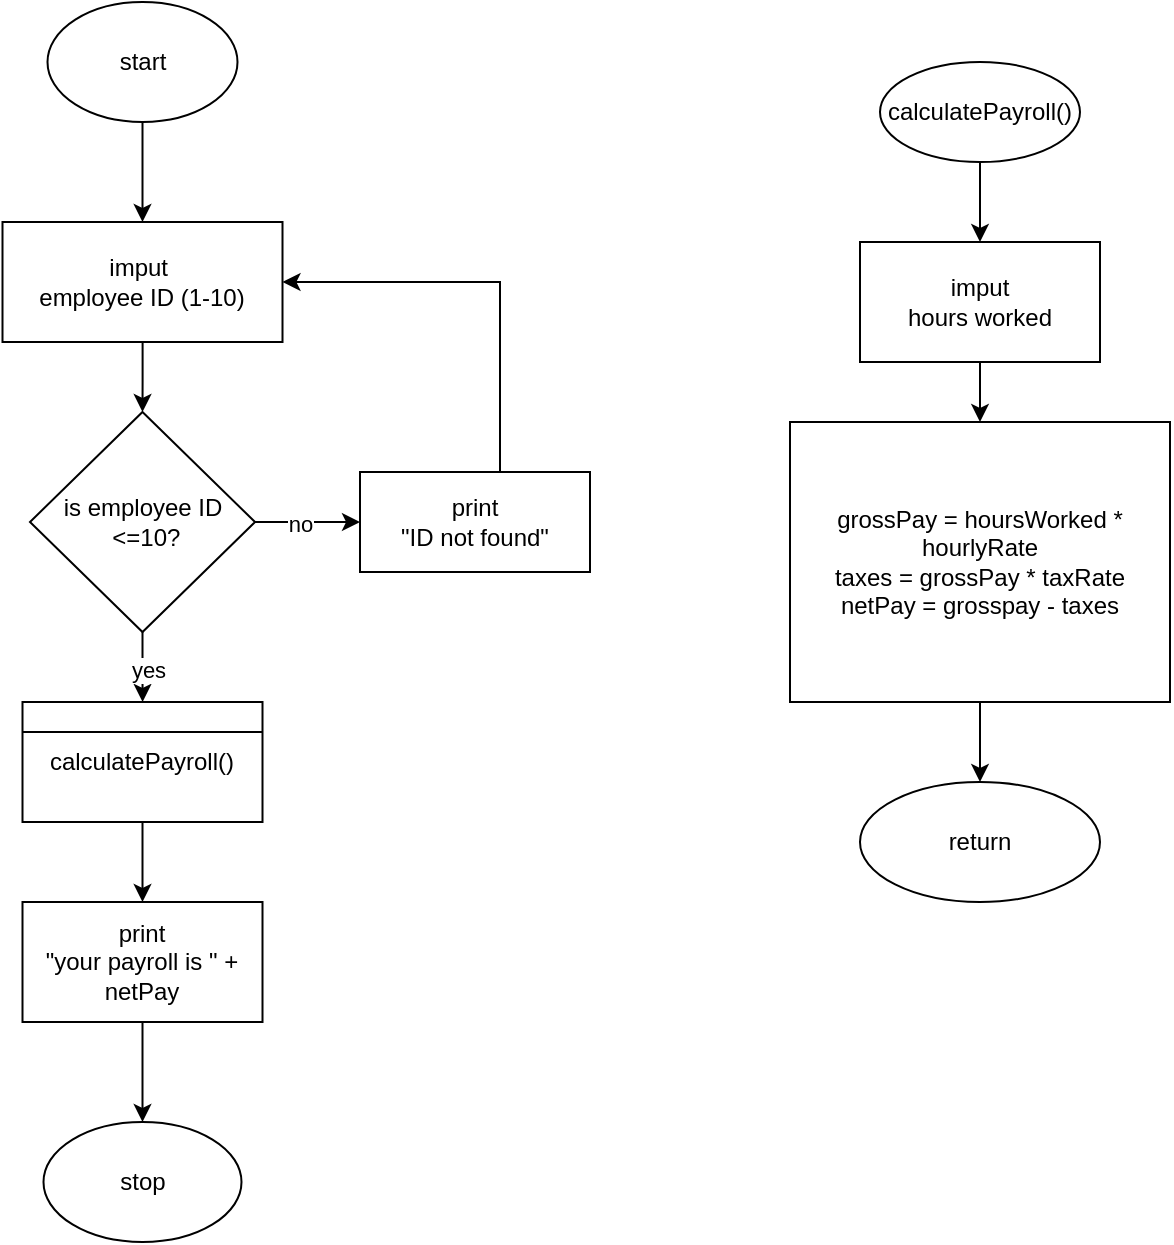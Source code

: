 <mxfile version="26.0.15">
  <diagram name="Page-1" id="dYAoki36jMoEkOW6MRlO">
    <mxGraphModel dx="1120" dy="434" grid="1" gridSize="10" guides="1" tooltips="1" connect="1" arrows="1" fold="1" page="1" pageScale="1" pageWidth="850" pageHeight="1100" math="0" shadow="0">
      <root>
        <mxCell id="0" />
        <mxCell id="1" parent="0" />
        <mxCell id="aeNxc6FGITyyudNfJ484-15" style="edgeStyle=orthogonalEdgeStyle;rounded=0;orthogonalLoop=1;jettySize=auto;html=1;" parent="1" source="aeNxc6FGITyyudNfJ484-1" target="aeNxc6FGITyyudNfJ484-3" edge="1">
          <mxGeometry relative="1" as="geometry" />
        </mxCell>
        <mxCell id="aeNxc6FGITyyudNfJ484-1" value="imput&amp;nbsp;&lt;div&gt;employee ID (1-10)&lt;/div&gt;" style="rounded=0;whiteSpace=wrap;html=1;" parent="1" vertex="1">
          <mxGeometry x="111.25" y="150" width="140" height="60" as="geometry" />
        </mxCell>
        <mxCell id="aeNxc6FGITyyudNfJ484-14" style="edgeStyle=orthogonalEdgeStyle;rounded=0;orthogonalLoop=1;jettySize=auto;html=1;entryX=0.5;entryY=0;entryDx=0;entryDy=0;" parent="1" source="aeNxc6FGITyyudNfJ484-2" target="aeNxc6FGITyyudNfJ484-1" edge="1">
          <mxGeometry relative="1" as="geometry" />
        </mxCell>
        <mxCell id="aeNxc6FGITyyudNfJ484-2" value="start" style="ellipse;whiteSpace=wrap;html=1;" parent="1" vertex="1">
          <mxGeometry x="133.75" y="40" width="95" height="60" as="geometry" />
        </mxCell>
        <mxCell id="aeNxc6FGITyyudNfJ484-16" style="edgeStyle=orthogonalEdgeStyle;rounded=0;orthogonalLoop=1;jettySize=auto;html=1;entryX=0;entryY=0.5;entryDx=0;entryDy=0;" parent="1" source="aeNxc6FGITyyudNfJ484-3" target="aeNxc6FGITyyudNfJ484-5" edge="1">
          <mxGeometry relative="1" as="geometry" />
        </mxCell>
        <mxCell id="aeNxc6FGITyyudNfJ484-19" value="no" style="edgeLabel;html=1;align=center;verticalAlign=middle;resizable=0;points=[];" parent="aeNxc6FGITyyudNfJ484-16" vertex="1" connectable="0">
          <mxGeometry x="-0.164" y="-1" relative="1" as="geometry">
            <mxPoint as="offset" />
          </mxGeometry>
        </mxCell>
        <mxCell id="aeNxc6FGITyyudNfJ484-20" style="edgeStyle=orthogonalEdgeStyle;rounded=0;orthogonalLoop=1;jettySize=auto;html=1;" parent="1" source="aeNxc6FGITyyudNfJ484-3" target="aeNxc6FGITyyudNfJ484-7" edge="1">
          <mxGeometry relative="1" as="geometry" />
        </mxCell>
        <mxCell id="aeNxc6FGITyyudNfJ484-21" value="yes" style="edgeLabel;html=1;align=center;verticalAlign=middle;resizable=0;points=[];" parent="aeNxc6FGITyyudNfJ484-20" vertex="1" connectable="0">
          <mxGeometry x="0.051" y="2" relative="1" as="geometry">
            <mxPoint as="offset" />
          </mxGeometry>
        </mxCell>
        <mxCell id="aeNxc6FGITyyudNfJ484-3" value="is employee ID&lt;div&gt;&amp;nbsp;&amp;lt;=10?&lt;/div&gt;" style="rhombus;whiteSpace=wrap;html=1;" parent="1" vertex="1">
          <mxGeometry x="125" y="245" width="112.5" height="110" as="geometry" />
        </mxCell>
        <mxCell id="aeNxc6FGITyyudNfJ484-23" style="edgeStyle=orthogonalEdgeStyle;rounded=0;orthogonalLoop=1;jettySize=auto;html=1;" parent="1" source="aeNxc6FGITyyudNfJ484-4" target="aeNxc6FGITyyudNfJ484-11" edge="1">
          <mxGeometry relative="1" as="geometry" />
        </mxCell>
        <mxCell id="aeNxc6FGITyyudNfJ484-4" value="imput&lt;div&gt;hours worked&lt;/div&gt;" style="rounded=0;whiteSpace=wrap;html=1;" parent="1" vertex="1">
          <mxGeometry x="540" y="160" width="120" height="60" as="geometry" />
        </mxCell>
        <mxCell id="aeNxc6FGITyyudNfJ484-17" style="edgeStyle=orthogonalEdgeStyle;rounded=0;orthogonalLoop=1;jettySize=auto;html=1;entryX=1;entryY=0.5;entryDx=0;entryDy=0;" parent="1" source="aeNxc6FGITyyudNfJ484-5" target="aeNxc6FGITyyudNfJ484-1" edge="1">
          <mxGeometry relative="1" as="geometry">
            <Array as="points">
              <mxPoint x="360" y="180" />
            </Array>
          </mxGeometry>
        </mxCell>
        <mxCell id="aeNxc6FGITyyudNfJ484-5" value="print&lt;div&gt;&quot;ID not found&quot;&lt;/div&gt;" style="rounded=0;whiteSpace=wrap;html=1;" parent="1" vertex="1">
          <mxGeometry x="290" y="275" width="115" height="50" as="geometry" />
        </mxCell>
        <mxCell id="aeNxc6FGITyyudNfJ484-25" style="edgeStyle=orthogonalEdgeStyle;rounded=0;orthogonalLoop=1;jettySize=auto;html=1;entryX=0.5;entryY=0;entryDx=0;entryDy=0;" parent="1" source="aeNxc6FGITyyudNfJ484-7" target="aeNxc6FGITyyudNfJ484-13" edge="1">
          <mxGeometry relative="1" as="geometry" />
        </mxCell>
        <mxCell id="aeNxc6FGITyyudNfJ484-7" value="calculatePayroll()" style="rounded=0;whiteSpace=wrap;html=1;" parent="1" vertex="1">
          <mxGeometry x="121.25" y="390" width="120" height="60" as="geometry" />
        </mxCell>
        <mxCell id="aeNxc6FGITyyudNfJ484-8" value="" style="endArrow=none;html=1;rounded=0;entryX=1;entryY=0.25;entryDx=0;entryDy=0;exitX=0;exitY=0.25;exitDx=0;exitDy=0;" parent="1" source="aeNxc6FGITyyudNfJ484-7" target="aeNxc6FGITyyudNfJ484-7" edge="1">
          <mxGeometry width="50" height="50" relative="1" as="geometry">
            <mxPoint x="240" y="500" as="sourcePoint" />
            <mxPoint x="290" y="450" as="targetPoint" />
          </mxGeometry>
        </mxCell>
        <mxCell id="aeNxc6FGITyyudNfJ484-22" style="edgeStyle=orthogonalEdgeStyle;rounded=0;orthogonalLoop=1;jettySize=auto;html=1;" parent="1" source="aeNxc6FGITyyudNfJ484-9" target="aeNxc6FGITyyudNfJ484-4" edge="1">
          <mxGeometry relative="1" as="geometry" />
        </mxCell>
        <mxCell id="aeNxc6FGITyyudNfJ484-9" value="calculatePayroll()" style="ellipse;whiteSpace=wrap;html=1;" parent="1" vertex="1">
          <mxGeometry x="550" y="70" width="100" height="50" as="geometry" />
        </mxCell>
        <mxCell id="aeNxc6FGITyyudNfJ484-24" style="edgeStyle=orthogonalEdgeStyle;rounded=0;orthogonalLoop=1;jettySize=auto;html=1;entryX=0.5;entryY=0;entryDx=0;entryDy=0;" parent="1" source="aeNxc6FGITyyudNfJ484-11" target="aeNxc6FGITyyudNfJ484-12" edge="1">
          <mxGeometry relative="1" as="geometry" />
        </mxCell>
        <mxCell id="aeNxc6FGITyyudNfJ484-11" value="grossPay = hoursWorked * hourlyRate&lt;div&gt;taxes = grossPay * taxRate&lt;/div&gt;&lt;div&gt;netPay = grosspay - taxes&lt;/div&gt;" style="rounded=0;whiteSpace=wrap;html=1;" parent="1" vertex="1">
          <mxGeometry x="505" y="250" width="190" height="140" as="geometry" />
        </mxCell>
        <mxCell id="aeNxc6FGITyyudNfJ484-12" value="return" style="ellipse;whiteSpace=wrap;html=1;" parent="1" vertex="1">
          <mxGeometry x="540" y="430" width="120" height="60" as="geometry" />
        </mxCell>
        <mxCell id="aeNxc6FGITyyudNfJ484-28" style="edgeStyle=orthogonalEdgeStyle;rounded=0;orthogonalLoop=1;jettySize=auto;html=1;entryX=0.5;entryY=0;entryDx=0;entryDy=0;" parent="1" source="aeNxc6FGITyyudNfJ484-13" target="aeNxc6FGITyyudNfJ484-27" edge="1">
          <mxGeometry relative="1" as="geometry" />
        </mxCell>
        <mxCell id="aeNxc6FGITyyudNfJ484-13" value="print&lt;div&gt;&quot;your payroll is &quot; + netPay&lt;/div&gt;" style="rounded=0;whiteSpace=wrap;html=1;" parent="1" vertex="1">
          <mxGeometry x="121.25" y="490" width="120" height="60" as="geometry" />
        </mxCell>
        <mxCell id="aeNxc6FGITyyudNfJ484-27" value="stop" style="ellipse;whiteSpace=wrap;html=1;" parent="1" vertex="1">
          <mxGeometry x="131.75" y="600" width="99" height="60" as="geometry" />
        </mxCell>
      </root>
    </mxGraphModel>
  </diagram>
</mxfile>
